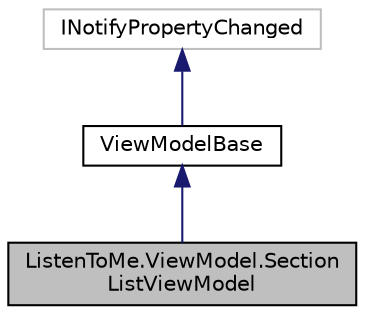 digraph "ListenToMe.ViewModel.SectionListViewModel"
{
  edge [fontname="Helvetica",fontsize="10",labelfontname="Helvetica",labelfontsize="10"];
  node [fontname="Helvetica",fontsize="10",shape=record];
  Node0 [label="ListenToMe.ViewModel.Section\lListViewModel",height=0.2,width=0.4,color="black", fillcolor="grey75", style="filled", fontcolor="black"];
  Node1 -> Node0 [dir="back",color="midnightblue",fontsize="10",style="solid",fontname="Helvetica"];
  Node1 [label="ViewModelBase",height=0.2,width=0.4,color="black", fillcolor="white", style="filled",URL="$class_listen_to_me_1_1_view_model_1_1_view_model_base.html",tooltip="Base class for all view models. Contains the common implementation of INotifyPropertyChanged and the ..."];
  Node2 -> Node1 [dir="back",color="midnightblue",fontsize="10",style="solid",fontname="Helvetica"];
  Node2 [label="INotifyPropertyChanged",height=0.2,width=0.4,color="grey75", fillcolor="white", style="filled"];
}
